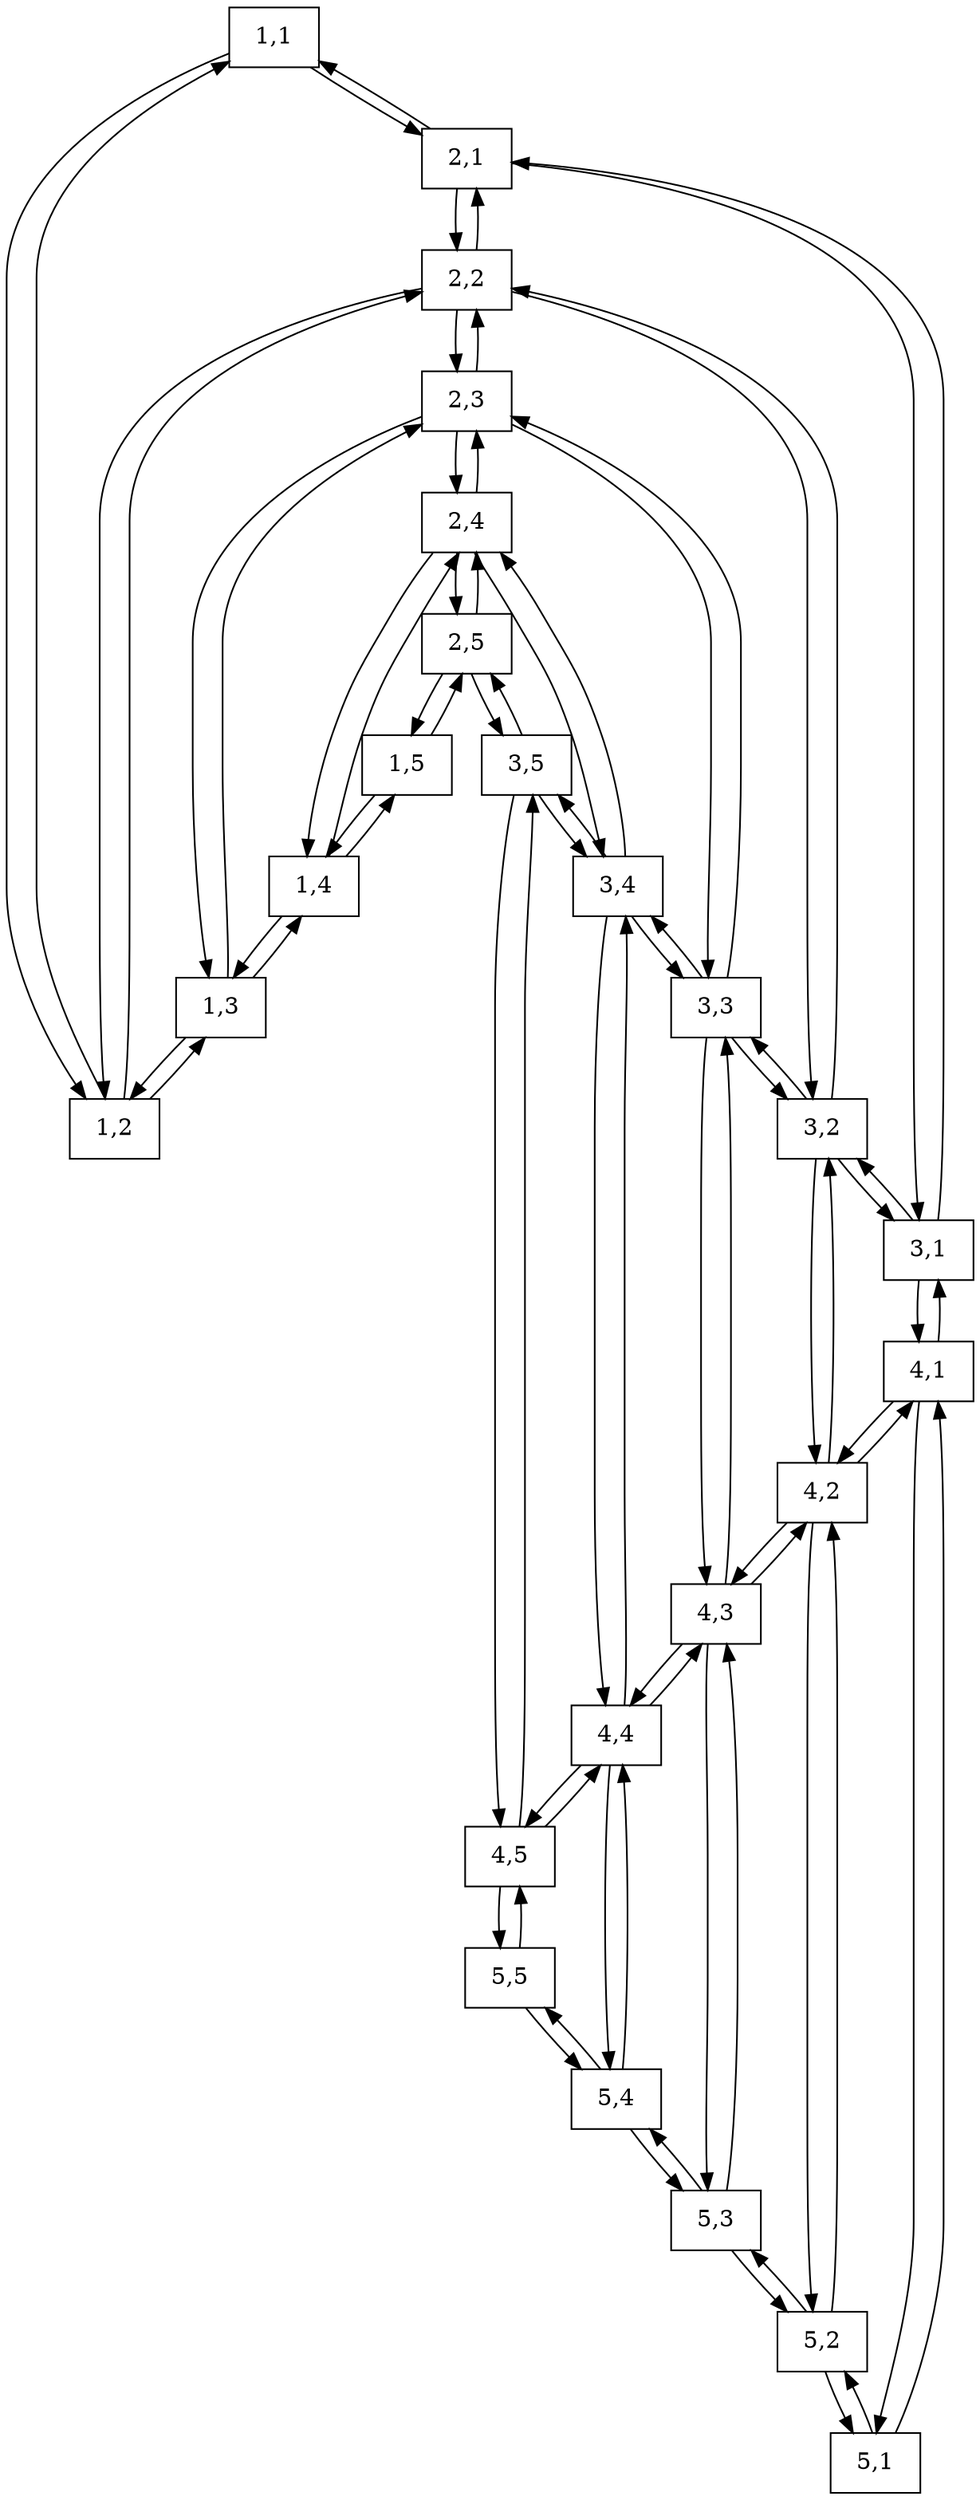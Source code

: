 digraph G { 
node [shape = record];
nodo11 [label = "1,1"]; 
nodo21 [label = "2,1"]; 
nodo31 [label = "3,1"]; 
nodo41 [label = "4,1"]; 
nodo51 [label = "5,1"]; 
nodo12 [label = "1,2"]; 
nodo22 [label = "2,2"]; 
nodo32 [label = "3,2"]; 
nodo42 [label = "4,2"]; 
nodo52 [label = "5,2"]; 
nodo13 [label = "1,3"]; 
nodo23 [label = "2,3"]; 
nodo33 [label = "3,3"]; 
nodo43 [label = "4,3"]; 
nodo53 [label = "5,3"]; 
nodo14 [label = "1,4"]; 
nodo24 [label = "2,4"]; 
nodo34 [label = "3,4"]; 
nodo44 [label = "4,4"]; 
nodo54 [label = "5,4"]; 
nodo15 [label = "1,5"]; 
nodo25 [label = "2,5"]; 
nodo35 [label = "3,5"]; 
nodo45 [label = "4,5"]; 
nodo55 [label = "5,5"]; 
nodo11 -> nodo21; 
nodo21 -> nodo11; 
nodo21 -> nodo31; 
nodo31 -> nodo21; 
nodo31 -> nodo41; 
nodo41 -> nodo31; 
nodo41 -> nodo51; 
nodo51 -> nodo41; 
nodo12 -> nodo22; 
nodo22 -> nodo12; 
nodo22 -> nodo32; 
nodo32 -> nodo22; 
nodo32 -> nodo42; 
nodo42 -> nodo32; 
nodo42 -> nodo52; 
nodo52 -> nodo42; 
nodo13 -> nodo23; 
nodo23 -> nodo13; 
nodo23 -> nodo33; 
nodo33 -> nodo23; 
nodo33 -> nodo43; 
nodo43 -> nodo33; 
nodo43 -> nodo53; 
nodo53 -> nodo43; 
nodo14 -> nodo24; 
nodo24 -> nodo14; 
nodo24 -> nodo34; 
nodo34 -> nodo24; 
nodo34 -> nodo44; 
nodo44 -> nodo34; 
nodo44 -> nodo54; 
nodo54 -> nodo44; 
nodo15 -> nodo25; 
nodo25 -> nodo15; 
nodo25 -> nodo35; 
nodo35 -> nodo25; 
nodo35 -> nodo45; 
nodo45 -> nodo35; 
nodo45 -> nodo55; 
nodo55 -> nodo45; 
nodo11 -> nodo12; 
nodo12 -> nodo11; 
nodo12 -> nodo13; 
nodo13 -> nodo12; 
nodo13 -> nodo14; 
nodo14 -> nodo13; 
nodo14 -> nodo15; 
nodo15 -> nodo14; 
nodo21 -> nodo22; 
nodo22 -> nodo21; 
nodo22 -> nodo23; 
nodo23 -> nodo22; 
nodo23 -> nodo24; 
nodo24 -> nodo23; 
nodo24 -> nodo25; 
nodo25 -> nodo24; 
nodo31 -> nodo32; 
nodo32 -> nodo31; 
nodo32 -> nodo33; 
nodo33 -> nodo32; 
nodo33 -> nodo34; 
nodo34 -> nodo33; 
nodo34 -> nodo35; 
nodo35 -> nodo34; 
nodo41 -> nodo42; 
nodo42 -> nodo41; 
nodo42 -> nodo43; 
nodo43 -> nodo42; 
nodo43 -> nodo44; 
nodo44 -> nodo43; 
nodo44 -> nodo45; 
nodo45 -> nodo44; 
nodo51 -> nodo52; 
nodo52 -> nodo51; 
nodo52 -> nodo53; 
nodo53 -> nodo52; 
nodo53 -> nodo54; 
nodo54 -> nodo53; 
nodo54 -> nodo55; 
nodo55 -> nodo54; 
}

